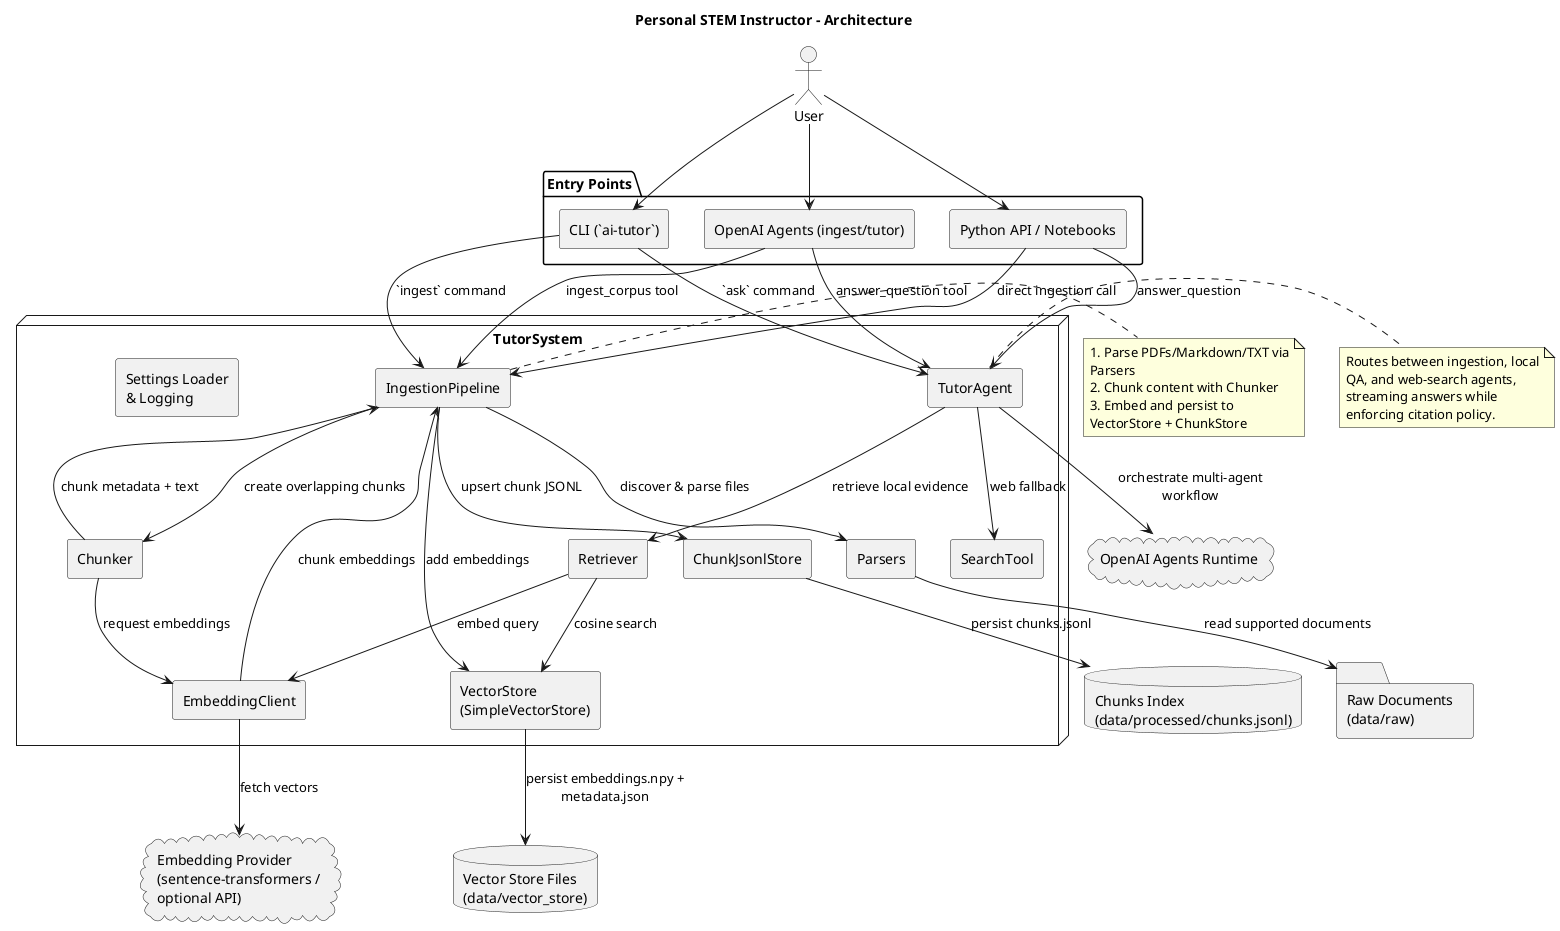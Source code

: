 @startuml
skinparam componentStyle rectangle
skinparam wrapWidth 200
skinparam maxMessageSize 200
title Personal STEM Instructor – Architecture

actor User

package "Entry Points" {
  component "CLI (`ai-tutor`)" as CLI
  component "OpenAI Agents (ingest/tutor)" as AgentRunner
  component "Python API / Notebooks" as PythonAPI
}

node "TutorSystem" as TutorSystem {
  component "Settings Loader\n& Logging" as Settings
  component "IngestionPipeline" as Ingestion
  component "TutorAgent" as TutorAgent
  component "Retriever" as Retriever
  component "EmbeddingClient" as EmbeddingClient
  component "SearchTool" as SearchTool
  component "VectorStore\n(SimpleVectorStore)" as VectorStore
  component "ChunkJsonlStore" as ChunkStore
  component "Parsers" as Parsers
  component "Chunker" as Chunker
}

database "Vector Store Files\n(data/vector_store)" as VectorFS
database "Chunks Index\n(data/processed/chunks.jsonl)" as ChunkFS
folder "Raw Documents\n(data/raw)" as RawDocs
cloud "OpenAI Agents Runtime" as OpenAIAgents
cloud "Embedding Provider\n(sentence-transformers / optional API)" as EmbeddingProvider

User --> CLI
User --> AgentRunner
User --> PythonAPI

CLI --> Ingestion : `ingest` command
CLI --> TutorAgent : `ask` command
AgentRunner --> Ingestion : ingest_corpus tool
AgentRunner --> TutorAgent : answer_question tool
PythonAPI --> Ingestion : direct ingestion call
PythonAPI --> TutorAgent : answer_question

Ingestion --> Parsers : discover & parse files
Parsers --> RawDocs : read supported documents
Ingestion --> Chunker : create overlapping chunks
Chunker --> Ingestion : chunk metadata + text
Chunker --> EmbeddingClient : request embeddings
EmbeddingClient --> EmbeddingProvider : fetch vectors
EmbeddingClient --> Ingestion : chunk embeddings
Ingestion --> VectorStore : add embeddings
VectorStore --> VectorFS : persist embeddings.npy + metadata.json
Ingestion --> ChunkStore : upsert chunk JSONL
ChunkStore --> ChunkFS : persist chunks.jsonl

TutorAgent --> Retriever : retrieve local evidence
Retriever --> EmbeddingClient : embed query
Retriever --> VectorStore : cosine search
TutorAgent --> SearchTool : web fallback
TutorAgent --> OpenAIAgents : orchestrate multi-agent workflow

note right of Ingestion
  1. Parse PDFs/Markdown/TXT via Parsers
  2. Chunk content with Chunker
  3. Embed and persist to VectorStore + ChunkStore
end note

note right of TutorAgent
  Routes between ingestion, local QA, and web-search agents,
  streaming answers while enforcing citation policy.
end note

@enduml
